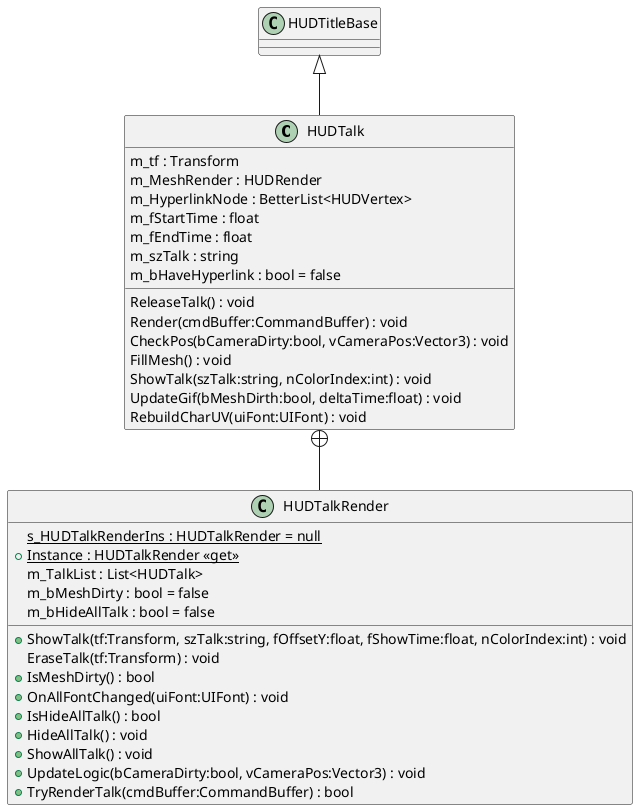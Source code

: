 @startuml
class HUDTalk {
    m_tf : Transform
    m_MeshRender : HUDRender
    m_HyperlinkNode : BetterList<HUDVertex>
    m_fStartTime : float
    m_fEndTime : float
    m_szTalk : string
    m_bHaveHyperlink : bool = false
    ReleaseTalk() : void
    Render(cmdBuffer:CommandBuffer) : void
    CheckPos(bCameraDirty:bool, vCameraPos:Vector3) : void
    FillMesh() : void
    ShowTalk(szTalk:string, nColorIndex:int) : void
    UpdateGif(bMeshDirth:bool, deltaTime:float) : void
    RebuildCharUV(uiFont:UIFont) : void
}
class HUDTalkRender {
    {static} s_HUDTalkRenderIns : HUDTalkRender = null
    + {static} Instance : HUDTalkRender <<get>>
    m_TalkList : List<HUDTalk>
    m_bMeshDirty : bool = false
    m_bHideAllTalk : bool = false
    + ShowTalk(tf:Transform, szTalk:string, fOffsetY:float, fShowTime:float, nColorIndex:int) : void
    EraseTalk(tf:Transform) : void
    + IsMeshDirty() : bool
    + OnAllFontChanged(uiFont:UIFont) : void
    + IsHideAllTalk() : bool
    + HideAllTalk() : void
    + ShowAllTalk() : void
    + UpdateLogic(bCameraDirty:bool, vCameraPos:Vector3) : void
    + TryRenderTalk(cmdBuffer:CommandBuffer) : bool
}
HUDTitleBase <|-- HUDTalk
HUDTalk +-- HUDTalkRender
@enduml

